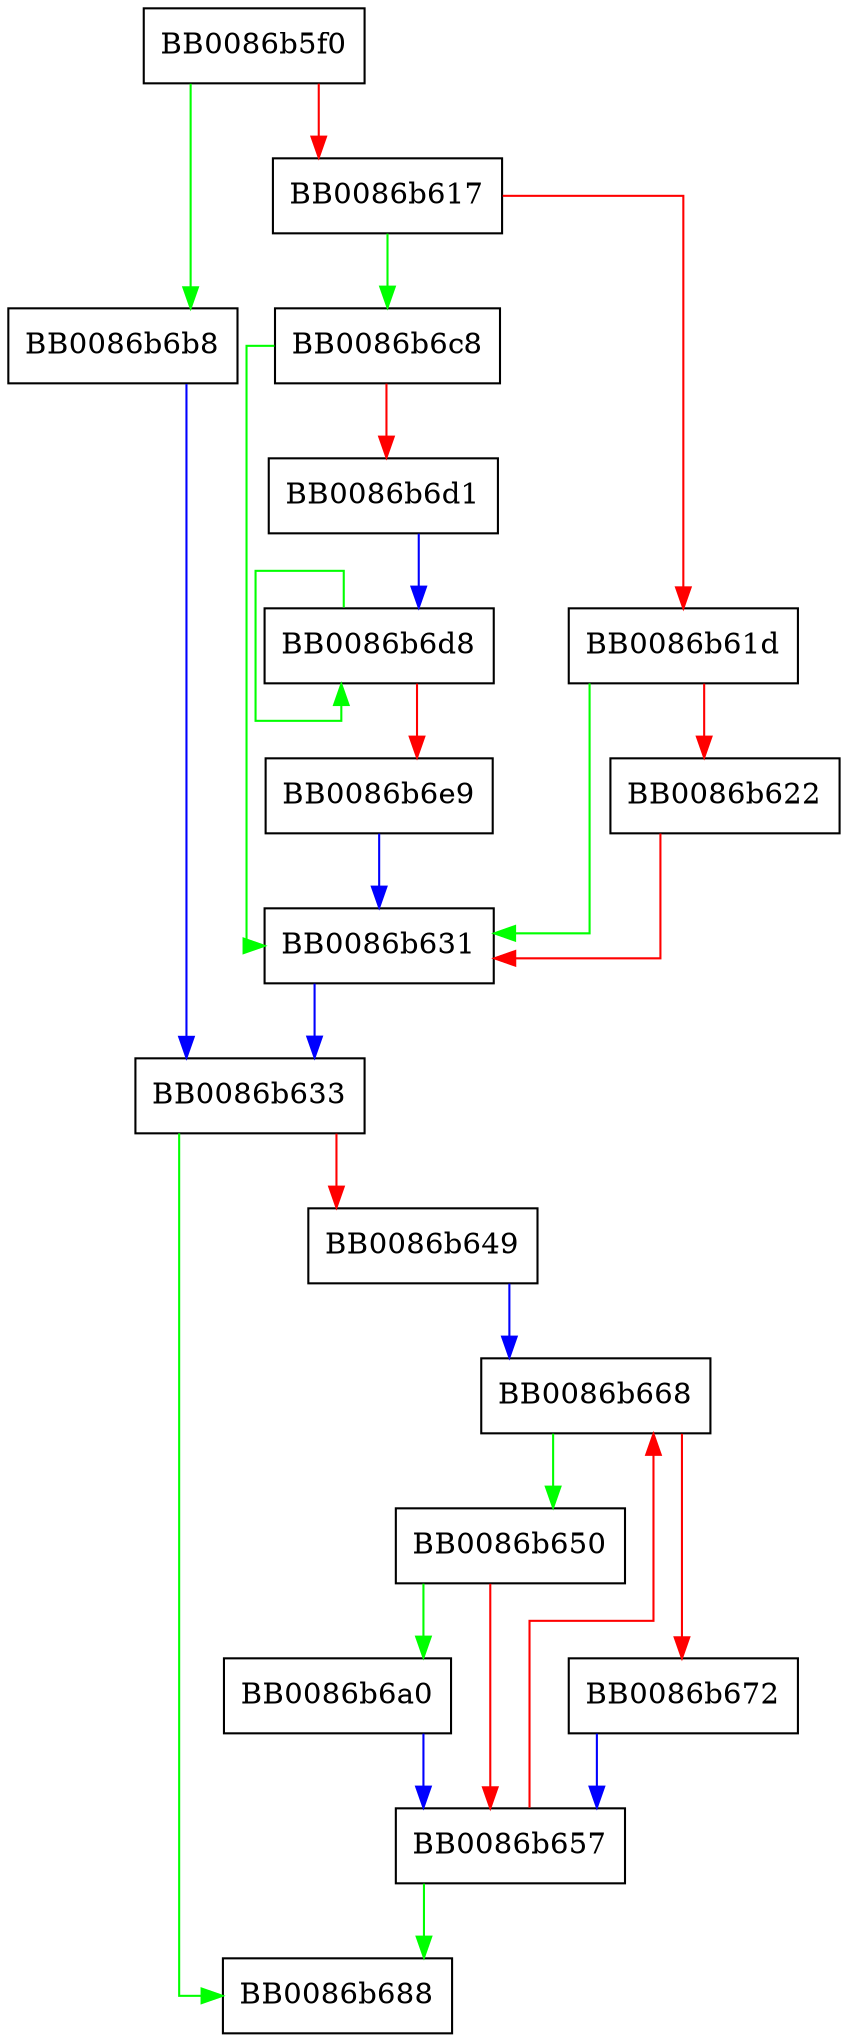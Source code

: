 digraph __mpn_impn_mul_n_basecase {
  node [shape="box"];
  graph [splines=ortho];
  BB0086b5f0 -> BB0086b6b8 [color="green"];
  BB0086b5f0 -> BB0086b617 [color="red"];
  BB0086b617 -> BB0086b6c8 [color="green"];
  BB0086b617 -> BB0086b61d [color="red"];
  BB0086b61d -> BB0086b631 [color="green"];
  BB0086b61d -> BB0086b622 [color="red"];
  BB0086b622 -> BB0086b631 [color="red"];
  BB0086b631 -> BB0086b633 [color="blue"];
  BB0086b633 -> BB0086b688 [color="green"];
  BB0086b633 -> BB0086b649 [color="red"];
  BB0086b649 -> BB0086b668 [color="blue"];
  BB0086b650 -> BB0086b6a0 [color="green"];
  BB0086b650 -> BB0086b657 [color="red"];
  BB0086b657 -> BB0086b688 [color="green"];
  BB0086b657 -> BB0086b668 [color="red"];
  BB0086b668 -> BB0086b650 [color="green"];
  BB0086b668 -> BB0086b672 [color="red"];
  BB0086b672 -> BB0086b657 [color="blue"];
  BB0086b6a0 -> BB0086b657 [color="blue"];
  BB0086b6b8 -> BB0086b633 [color="blue"];
  BB0086b6c8 -> BB0086b631 [color="green"];
  BB0086b6c8 -> BB0086b6d1 [color="red"];
  BB0086b6d1 -> BB0086b6d8 [color="blue"];
  BB0086b6d8 -> BB0086b6d8 [color="green"];
  BB0086b6d8 -> BB0086b6e9 [color="red"];
  BB0086b6e9 -> BB0086b631 [color="blue"];
}